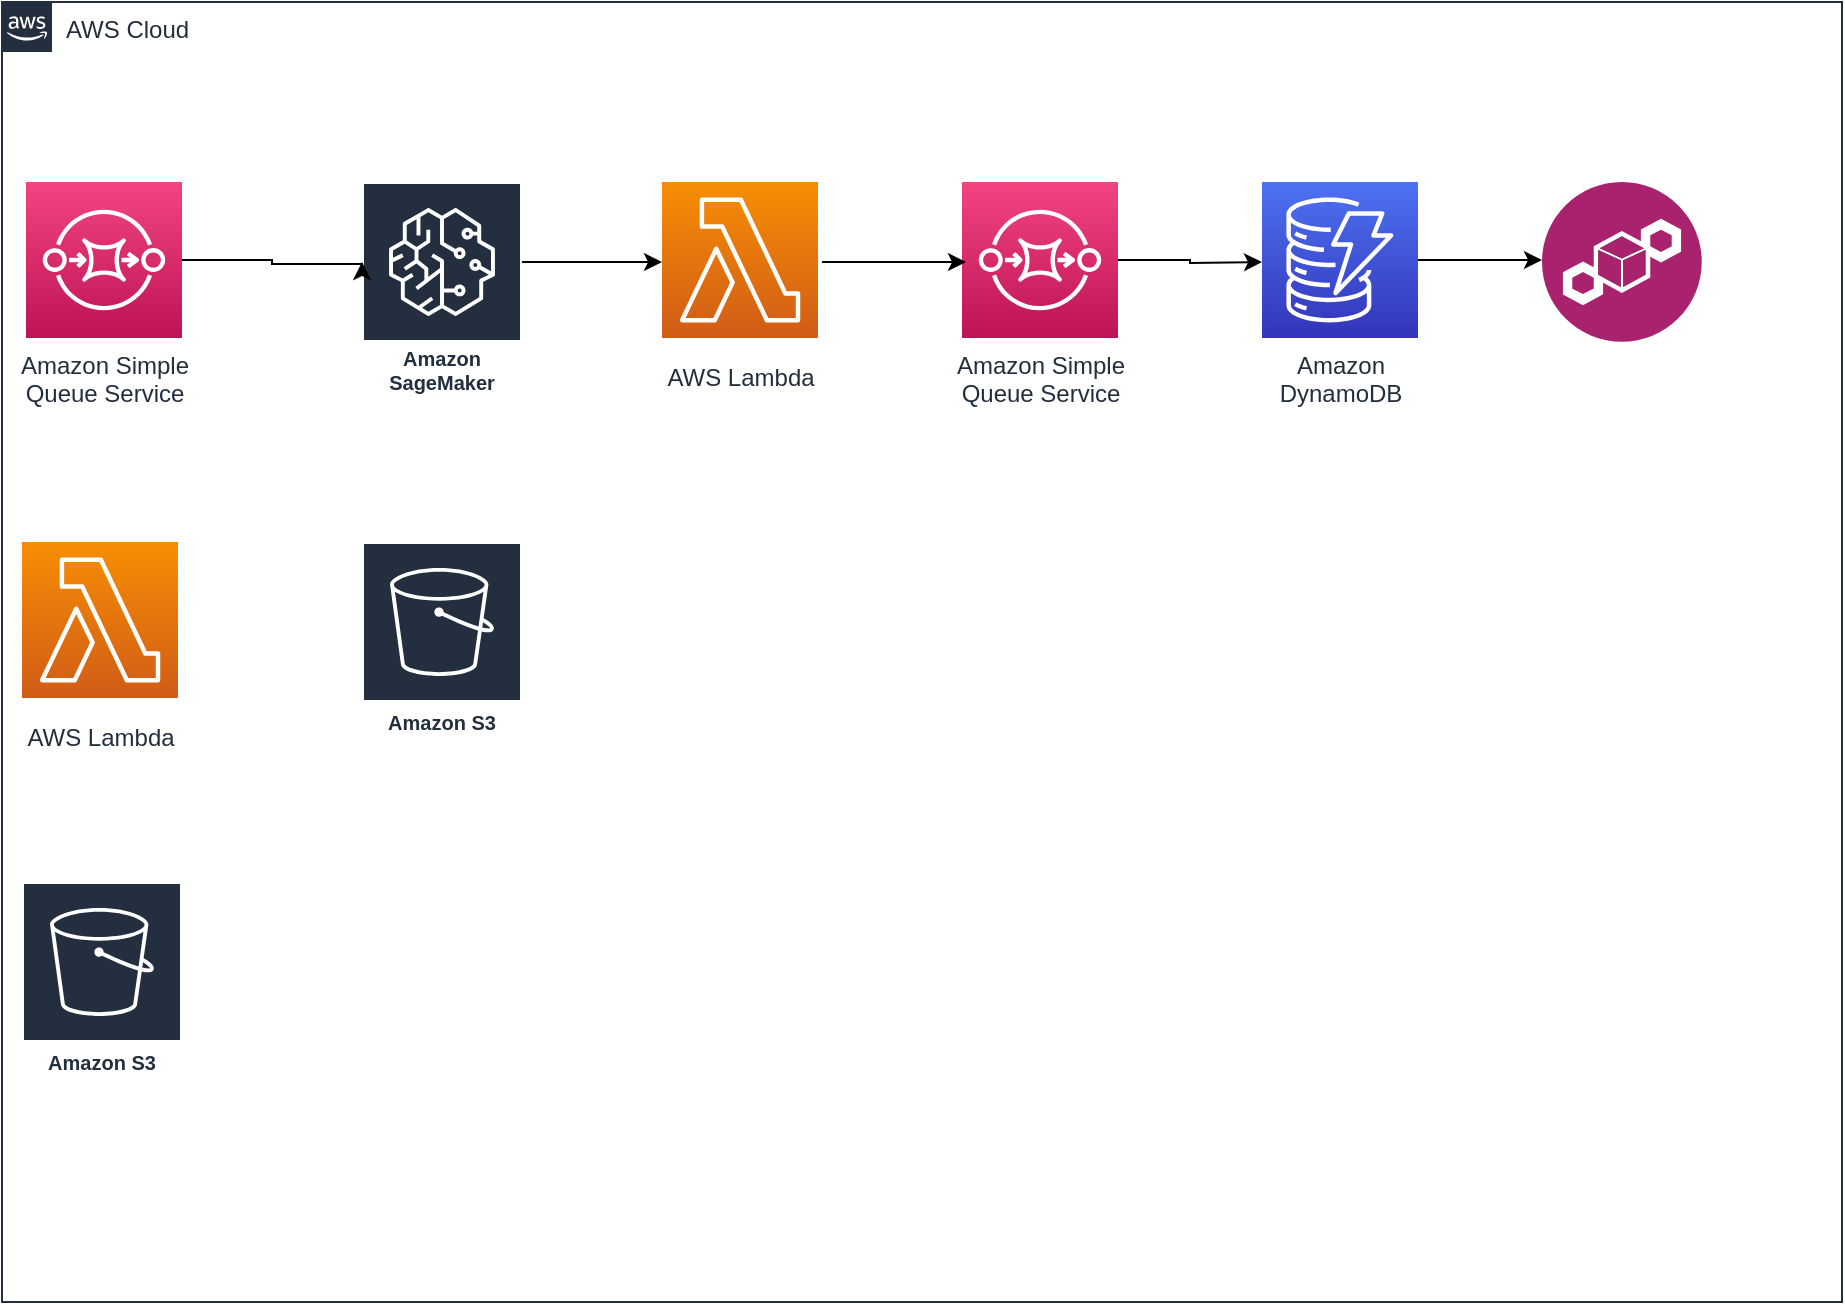 <mxfile version="23.0.0" type="github">
  <diagram id="Ht1M8jgEwFfnCIfOTk4-" name="Page-1">
    <mxGraphModel dx="1044" dy="491" grid="1" gridSize="10" guides="1" tooltips="1" connect="1" arrows="1" fold="1" page="1" pageScale="1" pageWidth="1169" pageHeight="827" math="0" shadow="0">
      <root>
        <mxCell id="0" />
        <mxCell id="1" parent="0" />
        <mxCell id="UEzPUAAOIrF-is8g5C7q-74" value="AWS Cloud" style="points=[[0,0],[0.25,0],[0.5,0],[0.75,0],[1,0],[1,0.25],[1,0.5],[1,0.75],[1,1],[0.75,1],[0.5,1],[0.25,1],[0,1],[0,0.75],[0,0.5],[0,0.25]];outlineConnect=0;gradientColor=none;html=1;whiteSpace=wrap;fontSize=12;fontStyle=0;shape=mxgraph.aws4.group;grIcon=mxgraph.aws4.group_aws_cloud_alt;strokeColor=#232F3E;fillColor=none;verticalAlign=top;align=left;spacingLeft=30;fontColor=#232F3E;dashed=0;labelBackgroundColor=#ffffff;container=1;pointerEvents=0;collapsible=0;recursiveResize=0;" parent="1" vertex="1">
          <mxGeometry x="60" y="80" width="920" height="650" as="geometry" />
        </mxCell>
        <mxCell id="UEzPUAAOIrF-is8g5C7q-85" value="AWS Lambda" style="outlineConnect=0;fontColor=#232F3E;gradientColor=#F78E04;gradientDirection=north;fillColor=#D05C17;strokeColor=#ffffff;dashed=0;verticalLabelPosition=bottom;verticalAlign=top;align=center;html=1;fontSize=12;fontStyle=0;aspect=fixed;shape=mxgraph.aws4.resourceIcon;resIcon=mxgraph.aws4.lambda;labelBackgroundColor=#ffffff;spacingTop=6;" parent="UEzPUAAOIrF-is8g5C7q-74" vertex="1">
          <mxGeometry x="10" y="270" width="78" height="78" as="geometry" />
        </mxCell>
        <mxCell id="UEzPUAAOIrF-is8g5C7q-82" value="Amazon Simple&lt;br&gt;Queue Service&lt;br&gt;" style="outlineConnect=0;fontColor=#232F3E;gradientColor=#F34482;gradientDirection=north;fillColor=#BC1356;strokeColor=#ffffff;dashed=0;verticalLabelPosition=bottom;verticalAlign=top;align=center;html=1;fontSize=12;fontStyle=0;aspect=fixed;shape=mxgraph.aws4.resourceIcon;resIcon=mxgraph.aws4.sqs;labelBackgroundColor=#ffffff;" parent="UEzPUAAOIrF-is8g5C7q-74" vertex="1">
          <mxGeometry x="12" y="90" width="78" height="78" as="geometry" />
        </mxCell>
        <mxCell id="Zy26cvtidKkiLDa0S6Zv-14" value="" style="edgeStyle=orthogonalEdgeStyle;rounded=0;orthogonalLoop=1;jettySize=auto;html=1;" edge="1" parent="UEzPUAAOIrF-is8g5C7q-74" source="UEzPUAAOIrF-is8g5C7q-87">
          <mxGeometry relative="1" as="geometry">
            <mxPoint x="770" y="129" as="targetPoint" />
          </mxGeometry>
        </mxCell>
        <mxCell id="UEzPUAAOIrF-is8g5C7q-87" value="Amazon&lt;br&gt;DynamoDB" style="outlineConnect=0;fontColor=#232F3E;gradientColor=#4D72F3;gradientDirection=north;fillColor=#3334B9;strokeColor=#ffffff;dashed=0;verticalLabelPosition=bottom;verticalAlign=top;align=center;html=1;fontSize=12;fontStyle=0;aspect=fixed;shape=mxgraph.aws4.resourceIcon;resIcon=mxgraph.aws4.dynamodb;labelBackgroundColor=#ffffff;" parent="UEzPUAAOIrF-is8g5C7q-74" vertex="1">
          <mxGeometry x="630" y="90" width="78" height="78" as="geometry" />
        </mxCell>
        <mxCell id="Zy26cvtidKkiLDa0S6Zv-5" value="Amazon S3" style="sketch=0;outlineConnect=0;fontColor=#232F3E;gradientColor=none;strokeColor=#ffffff;fillColor=#232F3E;dashed=0;verticalLabelPosition=middle;verticalAlign=bottom;align=center;html=1;whiteSpace=wrap;fontSize=10;fontStyle=1;spacing=3;shape=mxgraph.aws4.productIcon;prIcon=mxgraph.aws4.s3;" vertex="1" parent="UEzPUAAOIrF-is8g5C7q-74">
          <mxGeometry x="10" y="440" width="80" height="100" as="geometry" />
        </mxCell>
        <mxCell id="Zy26cvtidKkiLDa0S6Zv-6" value="Amazon SageMaker" style="sketch=0;outlineConnect=0;fontColor=#232F3E;gradientColor=none;strokeColor=#ffffff;fillColor=#232F3E;dashed=0;verticalLabelPosition=middle;verticalAlign=bottom;align=center;html=1;whiteSpace=wrap;fontSize=10;fontStyle=1;spacing=3;shape=mxgraph.aws4.productIcon;prIcon=mxgraph.aws4.sagemaker;" vertex="1" parent="UEzPUAAOIrF-is8g5C7q-74">
          <mxGeometry x="180" y="90" width="80" height="110" as="geometry" />
        </mxCell>
        <mxCell id="Zy26cvtidKkiLDa0S6Zv-8" value="Amazon S3" style="sketch=0;outlineConnect=0;fontColor=#232F3E;gradientColor=none;strokeColor=#ffffff;fillColor=#232F3E;dashed=0;verticalLabelPosition=middle;verticalAlign=bottom;align=center;html=1;whiteSpace=wrap;fontSize=10;fontStyle=1;spacing=3;shape=mxgraph.aws4.productIcon;prIcon=mxgraph.aws4.s3;" vertex="1" parent="UEzPUAAOIrF-is8g5C7q-74">
          <mxGeometry x="180" y="270" width="80" height="100" as="geometry" />
        </mxCell>
        <mxCell id="Zy26cvtidKkiLDa0S6Zv-10" value="AWS Lambda" style="outlineConnect=0;fontColor=#232F3E;gradientColor=#F78E04;gradientDirection=north;fillColor=#D05C17;strokeColor=#ffffff;dashed=0;verticalLabelPosition=bottom;verticalAlign=top;align=center;html=1;fontSize=12;fontStyle=0;aspect=fixed;shape=mxgraph.aws4.resourceIcon;resIcon=mxgraph.aws4.lambda;labelBackgroundColor=#ffffff;spacingTop=6;" vertex="1" parent="UEzPUAAOIrF-is8g5C7q-74">
          <mxGeometry x="330" y="90" width="78" height="78" as="geometry" />
        </mxCell>
        <mxCell id="Zy26cvtidKkiLDa0S6Zv-11" value="Amazon Simple&lt;br&gt;Queue Service&lt;br&gt;" style="outlineConnect=0;fontColor=#232F3E;gradientColor=#F34482;gradientDirection=north;fillColor=#BC1356;strokeColor=#ffffff;dashed=0;verticalLabelPosition=bottom;verticalAlign=top;align=center;html=1;fontSize=12;fontStyle=0;aspect=fixed;shape=mxgraph.aws4.resourceIcon;resIcon=mxgraph.aws4.sqs;labelBackgroundColor=#ffffff;" vertex="1" parent="UEzPUAAOIrF-is8g5C7q-74">
          <mxGeometry x="480" y="90" width="78" height="78" as="geometry" />
        </mxCell>
        <mxCell id="Zy26cvtidKkiLDa0S6Zv-20" value="" style="image;aspect=fixed;perimeter=ellipsePerimeter;html=1;align=center;shadow=0;dashed=0;fontColor=#4277BB;labelBackgroundColor=default;fontSize=12;spacingTop=3;image=img/lib/ibm/blockchain/blockchain.svg;" vertex="1" parent="UEzPUAAOIrF-is8g5C7q-74">
          <mxGeometry x="770" y="90" width="80" height="80" as="geometry" />
        </mxCell>
        <mxCell id="Zy26cvtidKkiLDa0S6Zv-15" value="" style="edgeStyle=orthogonalEdgeStyle;rounded=0;orthogonalLoop=1;jettySize=auto;html=1;" edge="1" parent="1" source="Zy26cvtidKkiLDa0S6Zv-11">
          <mxGeometry relative="1" as="geometry">
            <mxPoint x="650" y="210" as="sourcePoint" />
            <mxPoint x="690" y="210" as="targetPoint" />
          </mxGeometry>
        </mxCell>
        <mxCell id="Zy26cvtidKkiLDa0S6Zv-16" value="" style="edgeStyle=orthogonalEdgeStyle;rounded=0;orthogonalLoop=1;jettySize=auto;html=1;" edge="1" parent="1">
          <mxGeometry relative="1" as="geometry">
            <mxPoint x="470" y="210" as="sourcePoint" />
            <mxPoint x="542" y="210" as="targetPoint" />
          </mxGeometry>
        </mxCell>
        <mxCell id="Zy26cvtidKkiLDa0S6Zv-17" value="" style="edgeStyle=orthogonalEdgeStyle;rounded=0;orthogonalLoop=1;jettySize=auto;html=1;exitX=1;exitY=0.364;exitDx=0;exitDy=0;exitPerimeter=0;" edge="1" parent="1" source="Zy26cvtidKkiLDa0S6Zv-6">
          <mxGeometry relative="1" as="geometry">
            <mxPoint x="350" y="210" as="sourcePoint" />
            <mxPoint x="390" y="210" as="targetPoint" />
          </mxGeometry>
        </mxCell>
        <mxCell id="Zy26cvtidKkiLDa0S6Zv-18" value="" style="edgeStyle=orthogonalEdgeStyle;rounded=0;orthogonalLoop=1;jettySize=auto;html=1;" edge="1" parent="1" source="UEzPUAAOIrF-is8g5C7q-82">
          <mxGeometry relative="1" as="geometry">
            <mxPoint x="200" y="210" as="sourcePoint" />
            <mxPoint x="240" y="210" as="targetPoint" />
            <Array as="points">
              <mxPoint x="195" y="209" />
              <mxPoint x="195" y="211" />
            </Array>
          </mxGeometry>
        </mxCell>
      </root>
    </mxGraphModel>
  </diagram>
</mxfile>
